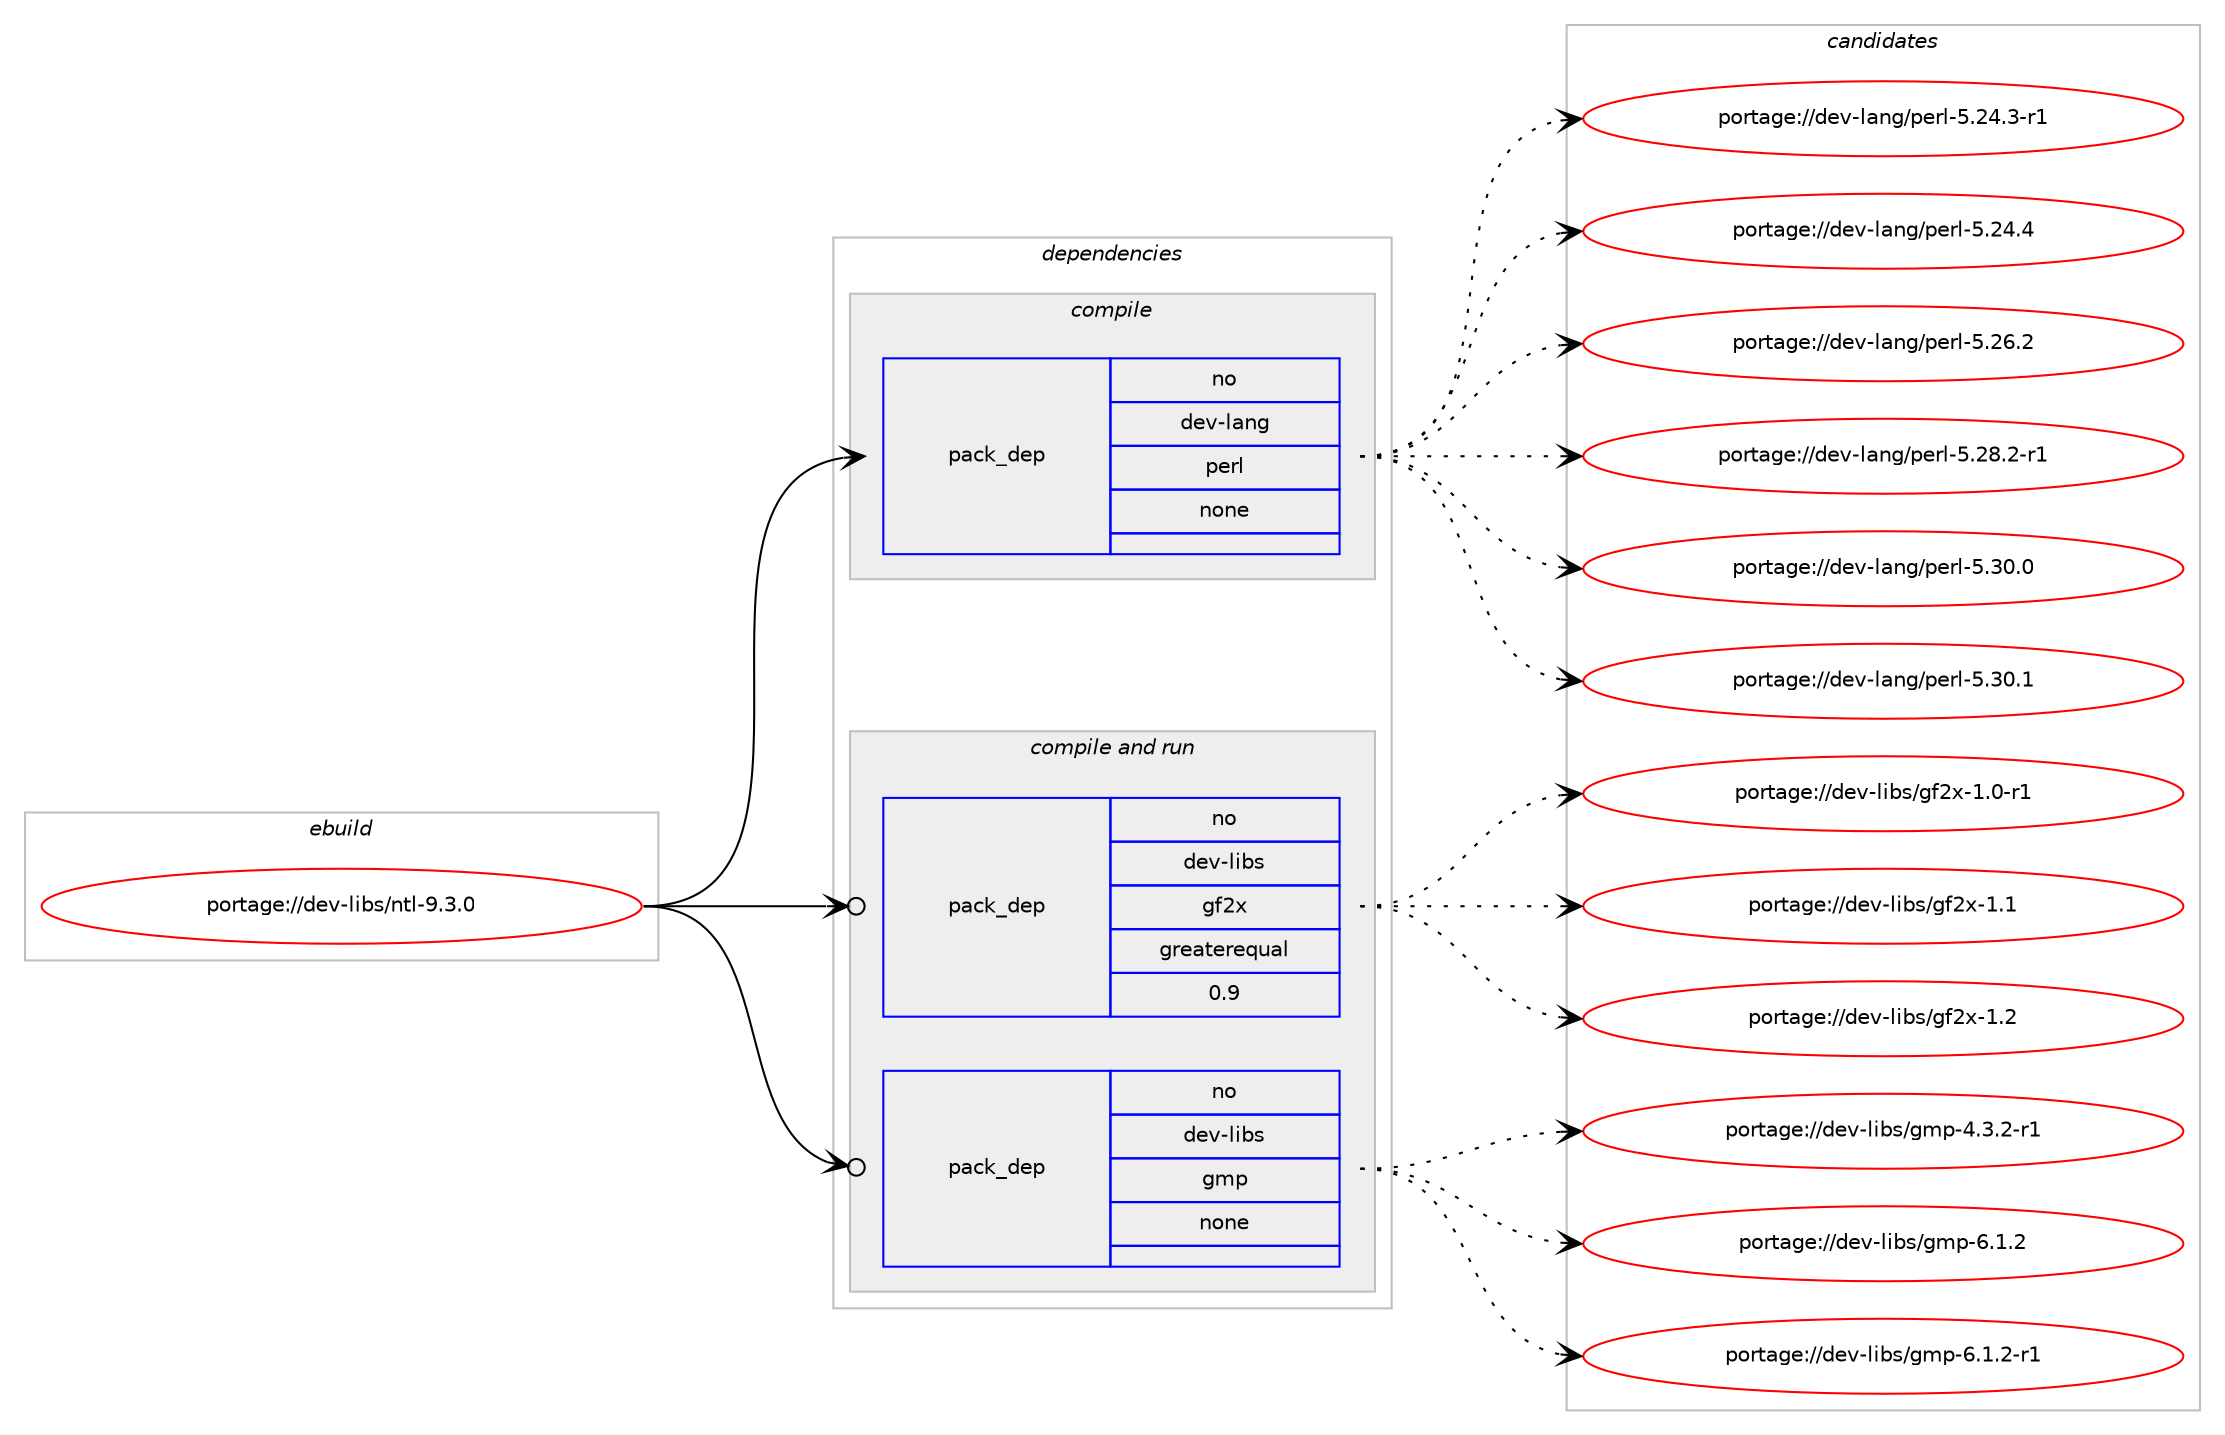 digraph prolog {

# *************
# Graph options
# *************

newrank=true;
concentrate=true;
compound=true;
graph [rankdir=LR,fontname=Helvetica,fontsize=10,ranksep=1.5];#, ranksep=2.5, nodesep=0.2];
edge  [arrowhead=vee];
node  [fontname=Helvetica,fontsize=10];

# **********
# The ebuild
# **********

subgraph cluster_leftcol {
color=gray;
rank=same;
label=<<i>ebuild</i>>;
id [label="portage://dev-libs/ntl-9.3.0", color=red, width=4, href="../dev-libs/ntl-9.3.0.svg"];
}

# ****************
# The dependencies
# ****************

subgraph cluster_midcol {
color=gray;
label=<<i>dependencies</i>>;
subgraph cluster_compile {
fillcolor="#eeeeee";
style=filled;
label=<<i>compile</i>>;
subgraph pack78491 {
dependency103248 [label=<<TABLE BORDER="0" CELLBORDER="1" CELLSPACING="0" CELLPADDING="4" WIDTH="220"><TR><TD ROWSPAN="6" CELLPADDING="30">pack_dep</TD></TR><TR><TD WIDTH="110">no</TD></TR><TR><TD>dev-lang</TD></TR><TR><TD>perl</TD></TR><TR><TD>none</TD></TR><TR><TD></TD></TR></TABLE>>, shape=none, color=blue];
}
id:e -> dependency103248:w [weight=20,style="solid",arrowhead="vee"];
}
subgraph cluster_compileandrun {
fillcolor="#eeeeee";
style=filled;
label=<<i>compile and run</i>>;
subgraph pack78492 {
dependency103249 [label=<<TABLE BORDER="0" CELLBORDER="1" CELLSPACING="0" CELLPADDING="4" WIDTH="220"><TR><TD ROWSPAN="6" CELLPADDING="30">pack_dep</TD></TR><TR><TD WIDTH="110">no</TD></TR><TR><TD>dev-libs</TD></TR><TR><TD>gf2x</TD></TR><TR><TD>greaterequal</TD></TR><TR><TD>0.9</TD></TR></TABLE>>, shape=none, color=blue];
}
id:e -> dependency103249:w [weight=20,style="solid",arrowhead="odotvee"];
subgraph pack78493 {
dependency103250 [label=<<TABLE BORDER="0" CELLBORDER="1" CELLSPACING="0" CELLPADDING="4" WIDTH="220"><TR><TD ROWSPAN="6" CELLPADDING="30">pack_dep</TD></TR><TR><TD WIDTH="110">no</TD></TR><TR><TD>dev-libs</TD></TR><TR><TD>gmp</TD></TR><TR><TD>none</TD></TR><TR><TD></TD></TR></TABLE>>, shape=none, color=blue];
}
id:e -> dependency103250:w [weight=20,style="solid",arrowhead="odotvee"];
}
subgraph cluster_run {
fillcolor="#eeeeee";
style=filled;
label=<<i>run</i>>;
}
}

# **************
# The candidates
# **************

subgraph cluster_choices {
rank=same;
color=gray;
label=<<i>candidates</i>>;

subgraph choice78491 {
color=black;
nodesep=1;
choiceportage100101118451089711010347112101114108455346505246514511449 [label="portage://dev-lang/perl-5.24.3-r1", color=red, width=4,href="../dev-lang/perl-5.24.3-r1.svg"];
choiceportage10010111845108971101034711210111410845534650524652 [label="portage://dev-lang/perl-5.24.4", color=red, width=4,href="../dev-lang/perl-5.24.4.svg"];
choiceportage10010111845108971101034711210111410845534650544650 [label="portage://dev-lang/perl-5.26.2", color=red, width=4,href="../dev-lang/perl-5.26.2.svg"];
choiceportage100101118451089711010347112101114108455346505646504511449 [label="portage://dev-lang/perl-5.28.2-r1", color=red, width=4,href="../dev-lang/perl-5.28.2-r1.svg"];
choiceportage10010111845108971101034711210111410845534651484648 [label="portage://dev-lang/perl-5.30.0", color=red, width=4,href="../dev-lang/perl-5.30.0.svg"];
choiceportage10010111845108971101034711210111410845534651484649 [label="portage://dev-lang/perl-5.30.1", color=red, width=4,href="../dev-lang/perl-5.30.1.svg"];
dependency103248:e -> choiceportage100101118451089711010347112101114108455346505246514511449:w [style=dotted,weight="100"];
dependency103248:e -> choiceportage10010111845108971101034711210111410845534650524652:w [style=dotted,weight="100"];
dependency103248:e -> choiceportage10010111845108971101034711210111410845534650544650:w [style=dotted,weight="100"];
dependency103248:e -> choiceportage100101118451089711010347112101114108455346505646504511449:w [style=dotted,weight="100"];
dependency103248:e -> choiceportage10010111845108971101034711210111410845534651484648:w [style=dotted,weight="100"];
dependency103248:e -> choiceportage10010111845108971101034711210111410845534651484649:w [style=dotted,weight="100"];
}
subgraph choice78492 {
color=black;
nodesep=1;
choiceportage10010111845108105981154710310250120454946484511449 [label="portage://dev-libs/gf2x-1.0-r1", color=red, width=4,href="../dev-libs/gf2x-1.0-r1.svg"];
choiceportage1001011184510810598115471031025012045494649 [label="portage://dev-libs/gf2x-1.1", color=red, width=4,href="../dev-libs/gf2x-1.1.svg"];
choiceportage1001011184510810598115471031025012045494650 [label="portage://dev-libs/gf2x-1.2", color=red, width=4,href="../dev-libs/gf2x-1.2.svg"];
dependency103249:e -> choiceportage10010111845108105981154710310250120454946484511449:w [style=dotted,weight="100"];
dependency103249:e -> choiceportage1001011184510810598115471031025012045494649:w [style=dotted,weight="100"];
dependency103249:e -> choiceportage1001011184510810598115471031025012045494650:w [style=dotted,weight="100"];
}
subgraph choice78493 {
color=black;
nodesep=1;
choiceportage1001011184510810598115471031091124552465146504511449 [label="portage://dev-libs/gmp-4.3.2-r1", color=red, width=4,href="../dev-libs/gmp-4.3.2-r1.svg"];
choiceportage100101118451081059811547103109112455446494650 [label="portage://dev-libs/gmp-6.1.2", color=red, width=4,href="../dev-libs/gmp-6.1.2.svg"];
choiceportage1001011184510810598115471031091124554464946504511449 [label="portage://dev-libs/gmp-6.1.2-r1", color=red, width=4,href="../dev-libs/gmp-6.1.2-r1.svg"];
dependency103250:e -> choiceportage1001011184510810598115471031091124552465146504511449:w [style=dotted,weight="100"];
dependency103250:e -> choiceportage100101118451081059811547103109112455446494650:w [style=dotted,weight="100"];
dependency103250:e -> choiceportage1001011184510810598115471031091124554464946504511449:w [style=dotted,weight="100"];
}
}

}
